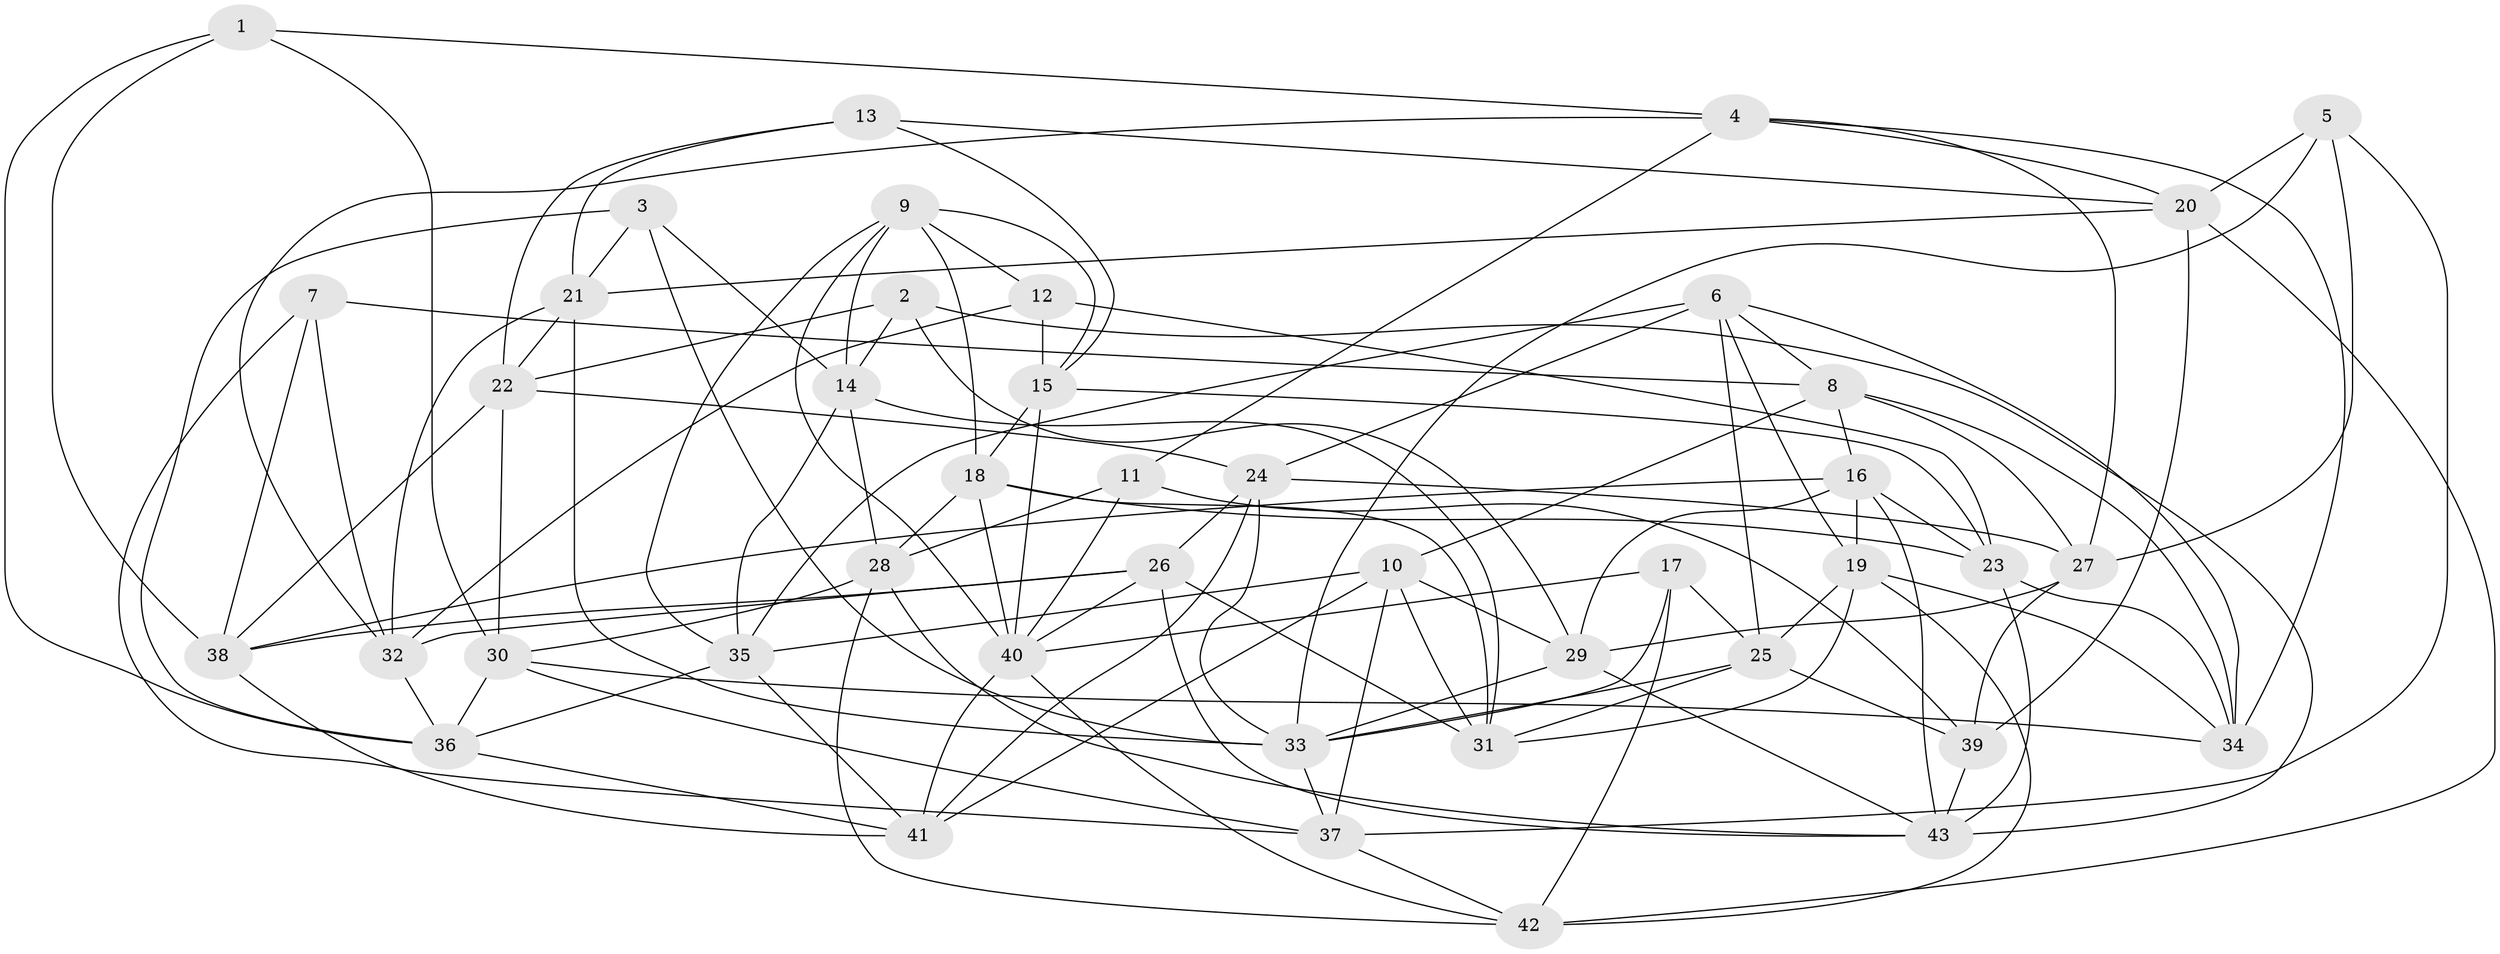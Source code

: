 // original degree distribution, {4: 1.0}
// Generated by graph-tools (version 1.1) at 2025/50/03/09/25 03:50:49]
// undirected, 43 vertices, 122 edges
graph export_dot {
graph [start="1"]
  node [color=gray90,style=filled];
  1;
  2;
  3;
  4;
  5;
  6;
  7;
  8;
  9;
  10;
  11;
  12;
  13;
  14;
  15;
  16;
  17;
  18;
  19;
  20;
  21;
  22;
  23;
  24;
  25;
  26;
  27;
  28;
  29;
  30;
  31;
  32;
  33;
  34;
  35;
  36;
  37;
  38;
  39;
  40;
  41;
  42;
  43;
  1 -- 4 [weight=1.0];
  1 -- 30 [weight=1.0];
  1 -- 36 [weight=1.0];
  1 -- 38 [weight=1.0];
  2 -- 14 [weight=1.0];
  2 -- 22 [weight=1.0];
  2 -- 29 [weight=1.0];
  2 -- 43 [weight=1.0];
  3 -- 14 [weight=1.0];
  3 -- 21 [weight=1.0];
  3 -- 33 [weight=1.0];
  3 -- 36 [weight=1.0];
  4 -- 11 [weight=1.0];
  4 -- 20 [weight=1.0];
  4 -- 27 [weight=1.0];
  4 -- 32 [weight=1.0];
  4 -- 34 [weight=1.0];
  5 -- 20 [weight=1.0];
  5 -- 27 [weight=1.0];
  5 -- 33 [weight=1.0];
  5 -- 37 [weight=1.0];
  6 -- 8 [weight=1.0];
  6 -- 19 [weight=1.0];
  6 -- 24 [weight=1.0];
  6 -- 25 [weight=1.0];
  6 -- 34 [weight=1.0];
  6 -- 35 [weight=1.0];
  7 -- 8 [weight=1.0];
  7 -- 32 [weight=1.0];
  7 -- 37 [weight=1.0];
  7 -- 38 [weight=1.0];
  8 -- 10 [weight=1.0];
  8 -- 16 [weight=1.0];
  8 -- 27 [weight=1.0];
  8 -- 34 [weight=1.0];
  9 -- 12 [weight=1.0];
  9 -- 14 [weight=1.0];
  9 -- 15 [weight=1.0];
  9 -- 18 [weight=1.0];
  9 -- 35 [weight=1.0];
  9 -- 40 [weight=1.0];
  10 -- 29 [weight=1.0];
  10 -- 31 [weight=1.0];
  10 -- 35 [weight=1.0];
  10 -- 37 [weight=1.0];
  10 -- 41 [weight=1.0];
  11 -- 28 [weight=1.0];
  11 -- 39 [weight=1.0];
  11 -- 40 [weight=1.0];
  12 -- 15 [weight=1.0];
  12 -- 23 [weight=1.0];
  12 -- 32 [weight=1.0];
  13 -- 15 [weight=1.0];
  13 -- 20 [weight=1.0];
  13 -- 21 [weight=1.0];
  13 -- 22 [weight=1.0];
  14 -- 28 [weight=1.0];
  14 -- 31 [weight=1.0];
  14 -- 35 [weight=1.0];
  15 -- 18 [weight=1.0];
  15 -- 23 [weight=1.0];
  15 -- 40 [weight=1.0];
  16 -- 19 [weight=1.0];
  16 -- 23 [weight=1.0];
  16 -- 29 [weight=1.0];
  16 -- 38 [weight=1.0];
  16 -- 43 [weight=1.0];
  17 -- 25 [weight=1.0];
  17 -- 33 [weight=1.0];
  17 -- 40 [weight=1.0];
  17 -- 42 [weight=1.0];
  18 -- 23 [weight=1.0];
  18 -- 28 [weight=1.0];
  18 -- 31 [weight=1.0];
  18 -- 40 [weight=1.0];
  19 -- 25 [weight=1.0];
  19 -- 31 [weight=1.0];
  19 -- 34 [weight=1.0];
  19 -- 42 [weight=1.0];
  20 -- 21 [weight=1.0];
  20 -- 39 [weight=1.0];
  20 -- 42 [weight=1.0];
  21 -- 22 [weight=1.0];
  21 -- 32 [weight=1.0];
  21 -- 33 [weight=1.0];
  22 -- 24 [weight=1.0];
  22 -- 30 [weight=1.0];
  22 -- 38 [weight=1.0];
  23 -- 34 [weight=1.0];
  23 -- 43 [weight=1.0];
  24 -- 26 [weight=1.0];
  24 -- 27 [weight=1.0];
  24 -- 33 [weight=1.0];
  24 -- 41 [weight=1.0];
  25 -- 31 [weight=1.0];
  25 -- 33 [weight=1.0];
  25 -- 39 [weight=1.0];
  26 -- 31 [weight=1.0];
  26 -- 32 [weight=1.0];
  26 -- 38 [weight=1.0];
  26 -- 40 [weight=1.0];
  26 -- 43 [weight=1.0];
  27 -- 29 [weight=1.0];
  27 -- 39 [weight=1.0];
  28 -- 30 [weight=1.0];
  28 -- 42 [weight=1.0];
  28 -- 43 [weight=1.0];
  29 -- 33 [weight=1.0];
  29 -- 43 [weight=1.0];
  30 -- 34 [weight=1.0];
  30 -- 36 [weight=1.0];
  30 -- 37 [weight=1.0];
  32 -- 36 [weight=1.0];
  33 -- 37 [weight=1.0];
  35 -- 36 [weight=1.0];
  35 -- 41 [weight=1.0];
  36 -- 41 [weight=1.0];
  37 -- 42 [weight=1.0];
  38 -- 41 [weight=1.0];
  39 -- 43 [weight=2.0];
  40 -- 41 [weight=1.0];
  40 -- 42 [weight=1.0];
}
